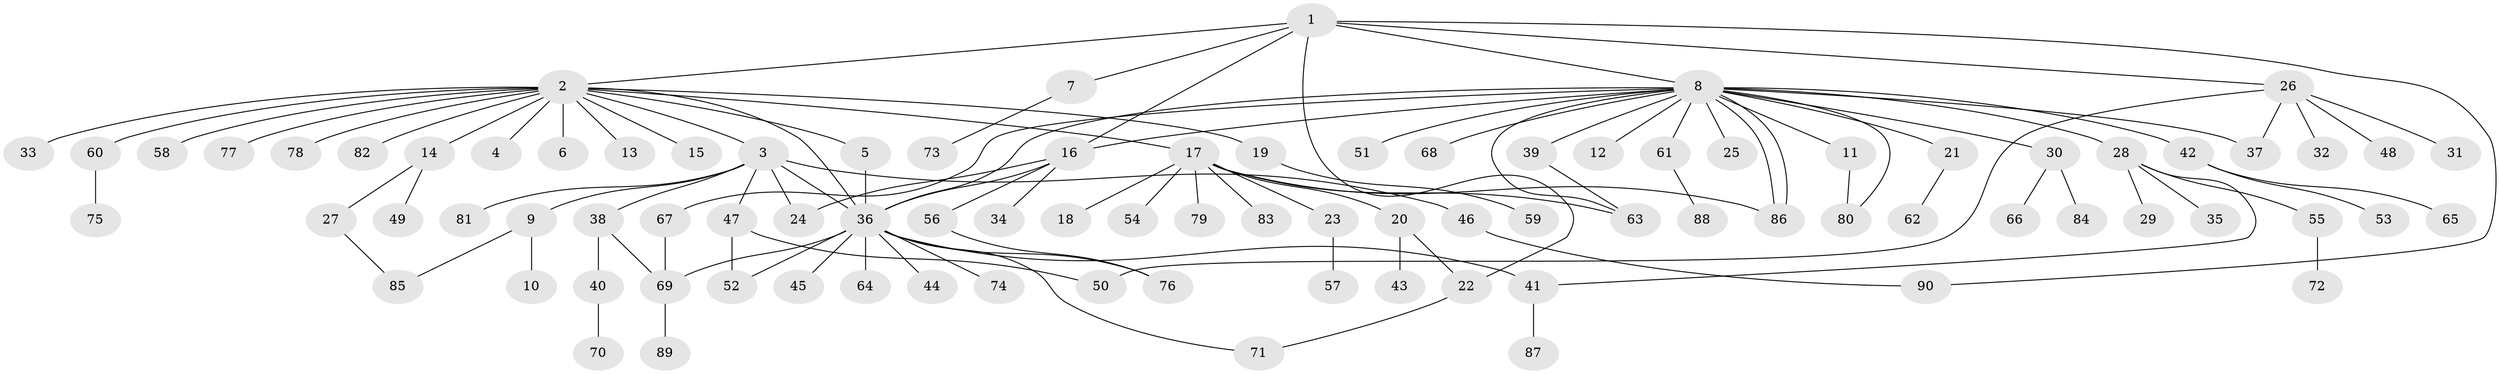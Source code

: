 // coarse degree distribution, {37: 0.018518518518518517, 5: 0.037037037037037035, 1: 0.5925925925925926, 2: 0.24074074074074073, 3: 0.09259259259259259, 6: 0.018518518518518517}
// Generated by graph-tools (version 1.1) at 2025/18/03/04/25 18:18:20]
// undirected, 90 vertices, 111 edges
graph export_dot {
graph [start="1"]
  node [color=gray90,style=filled];
  1;
  2;
  3;
  4;
  5;
  6;
  7;
  8;
  9;
  10;
  11;
  12;
  13;
  14;
  15;
  16;
  17;
  18;
  19;
  20;
  21;
  22;
  23;
  24;
  25;
  26;
  27;
  28;
  29;
  30;
  31;
  32;
  33;
  34;
  35;
  36;
  37;
  38;
  39;
  40;
  41;
  42;
  43;
  44;
  45;
  46;
  47;
  48;
  49;
  50;
  51;
  52;
  53;
  54;
  55;
  56;
  57;
  58;
  59;
  60;
  61;
  62;
  63;
  64;
  65;
  66;
  67;
  68;
  69;
  70;
  71;
  72;
  73;
  74;
  75;
  76;
  77;
  78;
  79;
  80;
  81;
  82;
  83;
  84;
  85;
  86;
  87;
  88;
  89;
  90;
  1 -- 2;
  1 -- 7;
  1 -- 8;
  1 -- 16;
  1 -- 22;
  1 -- 26;
  1 -- 90;
  2 -- 3;
  2 -- 4;
  2 -- 5;
  2 -- 6;
  2 -- 13;
  2 -- 14;
  2 -- 15;
  2 -- 17;
  2 -- 19;
  2 -- 33;
  2 -- 36;
  2 -- 58;
  2 -- 60;
  2 -- 77;
  2 -- 78;
  2 -- 82;
  3 -- 9;
  3 -- 24;
  3 -- 36;
  3 -- 38;
  3 -- 46;
  3 -- 47;
  3 -- 81;
  5 -- 36;
  7 -- 73;
  8 -- 11;
  8 -- 12;
  8 -- 16;
  8 -- 21;
  8 -- 25;
  8 -- 28;
  8 -- 30;
  8 -- 36;
  8 -- 37;
  8 -- 39;
  8 -- 42;
  8 -- 51;
  8 -- 61;
  8 -- 63;
  8 -- 67;
  8 -- 68;
  8 -- 80;
  8 -- 86;
  8 -- 86;
  9 -- 10;
  9 -- 85;
  11 -- 80;
  14 -- 27;
  14 -- 49;
  16 -- 24;
  16 -- 34;
  16 -- 36;
  16 -- 56;
  17 -- 18;
  17 -- 20;
  17 -- 23;
  17 -- 54;
  17 -- 63;
  17 -- 79;
  17 -- 83;
  17 -- 86;
  19 -- 59;
  20 -- 22;
  20 -- 43;
  21 -- 62;
  22 -- 71;
  23 -- 57;
  26 -- 31;
  26 -- 32;
  26 -- 37;
  26 -- 48;
  26 -- 50;
  27 -- 85;
  28 -- 29;
  28 -- 35;
  28 -- 41;
  28 -- 55;
  30 -- 66;
  30 -- 84;
  36 -- 41;
  36 -- 44;
  36 -- 45;
  36 -- 52;
  36 -- 64;
  36 -- 69;
  36 -- 71;
  36 -- 74;
  36 -- 76;
  38 -- 40;
  38 -- 69;
  39 -- 63;
  40 -- 70;
  41 -- 87;
  42 -- 53;
  42 -- 65;
  46 -- 90;
  47 -- 50;
  47 -- 52;
  55 -- 72;
  56 -- 76;
  60 -- 75;
  61 -- 88;
  67 -- 69;
  69 -- 89;
}
